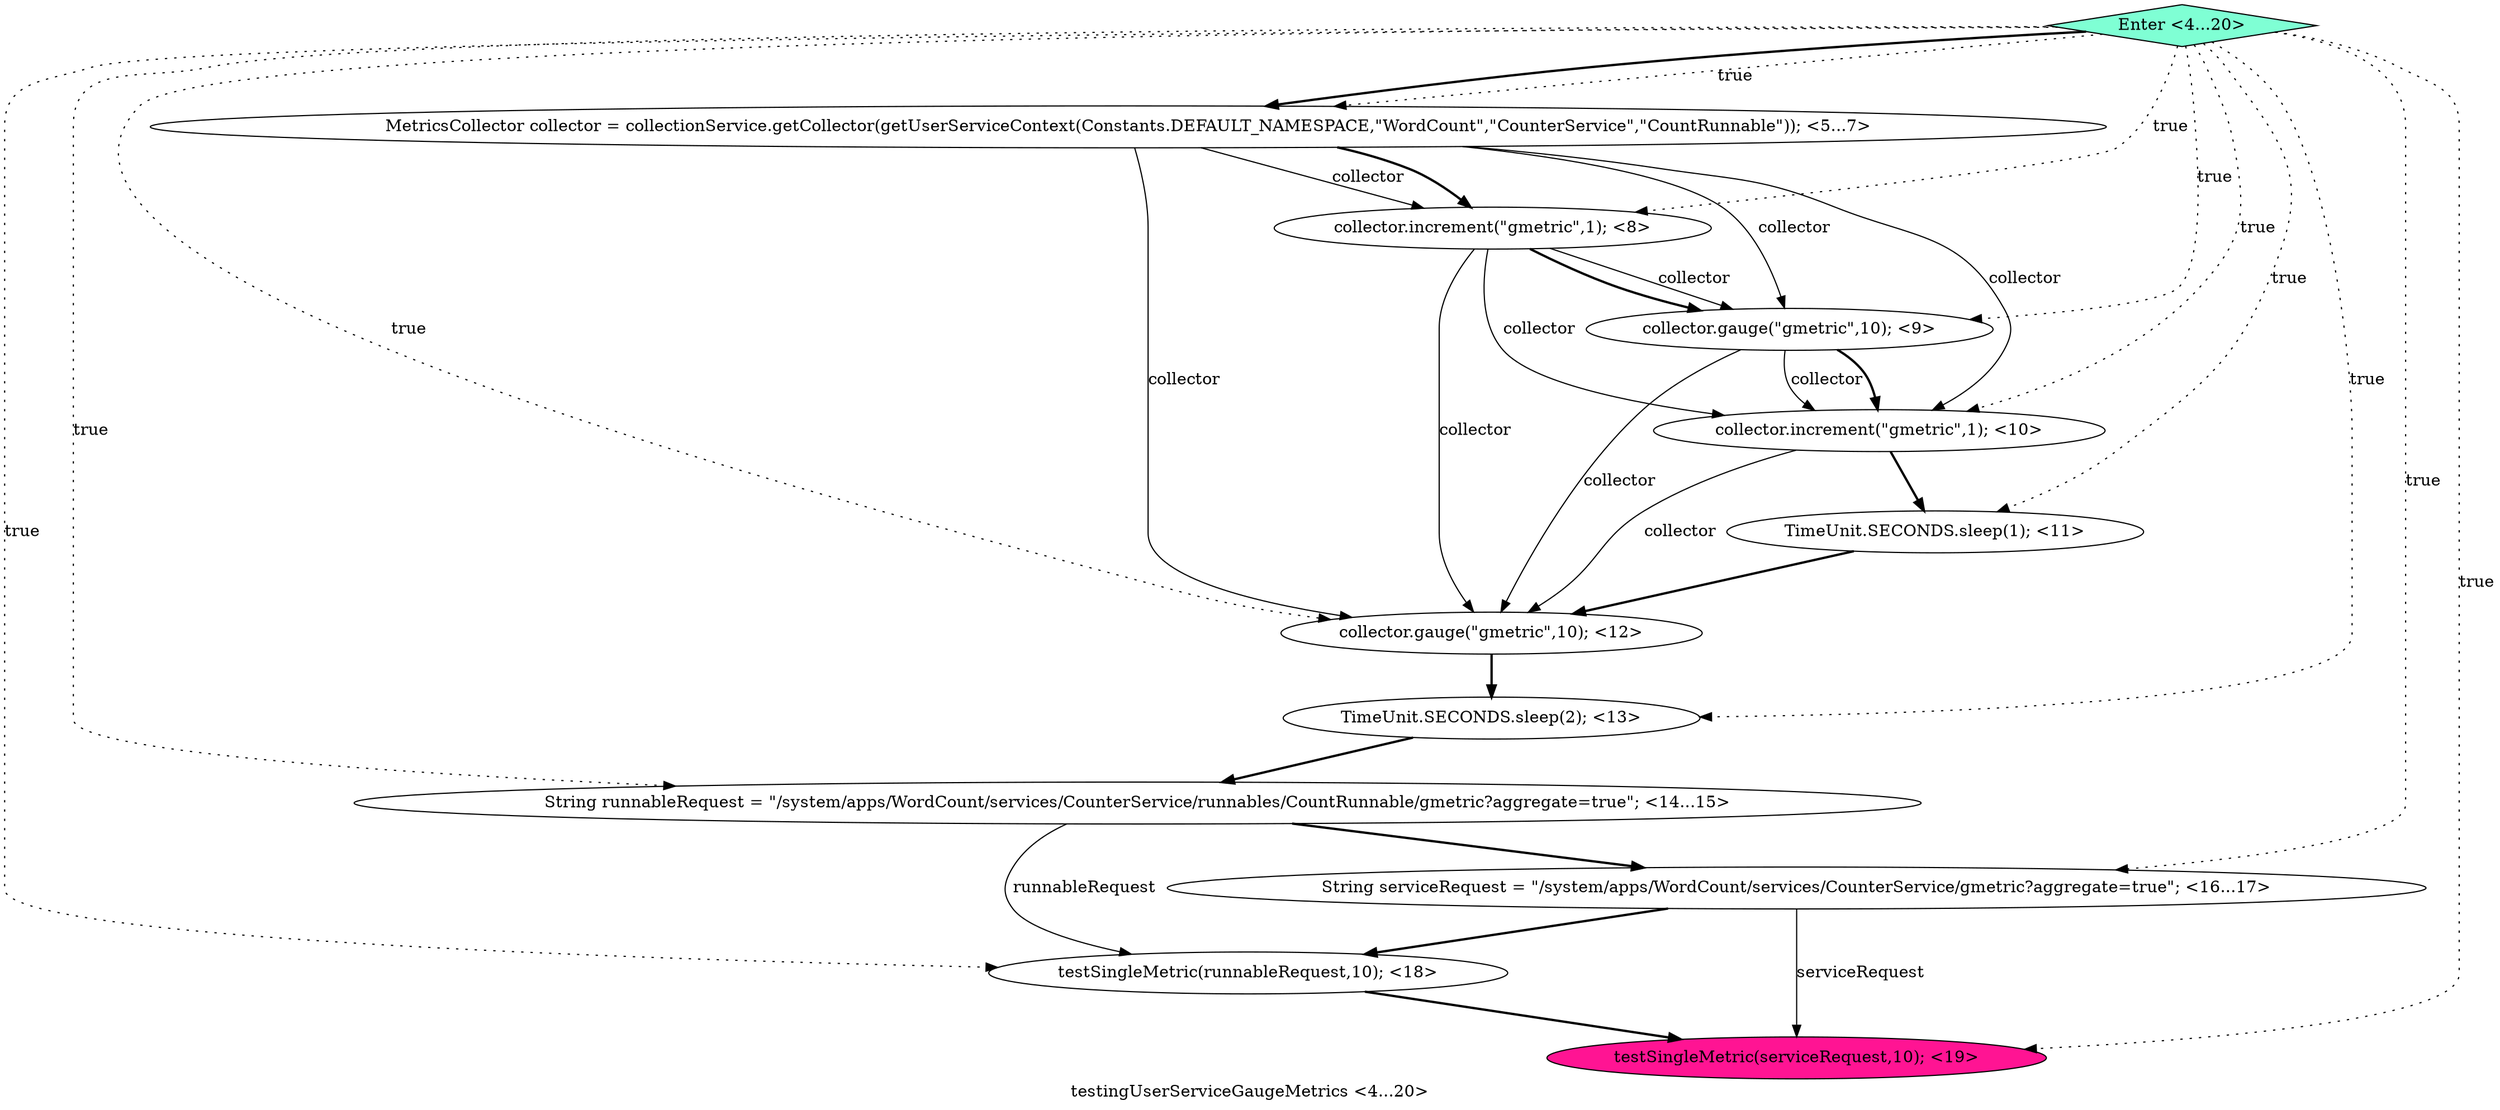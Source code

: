 digraph PDG {
label = "testingUserServiceGaugeMetrics <4...20>";
0.6 [style = filled, label = "TimeUnit.SECONDS.sleep(2); <13>", fillcolor = white, shape = ellipse];
0.8 [style = filled, label = "String serviceRequest = \"/system/apps/WordCount/services/CounterService/gmetric?aggregate=true\"; <16...17>", fillcolor = white, shape = ellipse];
0.1 [style = filled, label = "collector.increment(\"gmetric\",1); <8>", fillcolor = white, shape = ellipse];
0.9 [style = filled, label = "testSingleMetric(runnableRequest,10); <18>", fillcolor = white, shape = ellipse];
0.10 [style = filled, label = "testSingleMetric(serviceRequest,10); <19>", fillcolor = deeppink, shape = ellipse];
0.4 [style = filled, label = "TimeUnit.SECONDS.sleep(1); <11>", fillcolor = white, shape = ellipse];
0.0 [style = filled, label = "MetricsCollector collector = collectionService.getCollector(getUserServiceContext(Constants.DEFAULT_NAMESPACE,\"WordCount\",\"CounterService\",\"CountRunnable\")); <5...7>", fillcolor = white, shape = ellipse];
0.3 [style = filled, label = "collector.increment(\"gmetric\",1); <10>", fillcolor = white, shape = ellipse];
0.5 [style = filled, label = "collector.gauge(\"gmetric\",10); <12>", fillcolor = white, shape = ellipse];
0.7 [style = filled, label = "String runnableRequest = \"/system/apps/WordCount/services/CounterService/runnables/CountRunnable/gmetric?aggregate=true\"; <14...15>", fillcolor = white, shape = ellipse];
0.11 [style = filled, label = "Enter <4...20>", fillcolor = aquamarine, shape = diamond];
0.2 [style = filled, label = "collector.gauge(\"gmetric\",10); <9>", fillcolor = white, shape = ellipse];
0.0 -> 0.1 [style = solid, label="collector"];
0.0 -> 0.1 [style = bold, label=""];
0.0 -> 0.2 [style = solid, label="collector"];
0.0 -> 0.3 [style = solid, label="collector"];
0.0 -> 0.5 [style = solid, label="collector"];
0.1 -> 0.2 [style = solid, label="collector"];
0.1 -> 0.2 [style = bold, label=""];
0.1 -> 0.3 [style = solid, label="collector"];
0.1 -> 0.5 [style = solid, label="collector"];
0.2 -> 0.3 [style = solid, label="collector"];
0.2 -> 0.3 [style = bold, label=""];
0.2 -> 0.5 [style = solid, label="collector"];
0.3 -> 0.4 [style = bold, label=""];
0.3 -> 0.5 [style = solid, label="collector"];
0.4 -> 0.5 [style = bold, label=""];
0.5 -> 0.6 [style = bold, label=""];
0.6 -> 0.7 [style = bold, label=""];
0.7 -> 0.8 [style = bold, label=""];
0.7 -> 0.9 [style = solid, label="runnableRequest"];
0.8 -> 0.9 [style = bold, label=""];
0.8 -> 0.10 [style = solid, label="serviceRequest"];
0.9 -> 0.10 [style = bold, label=""];
0.11 -> 0.0 [style = dotted, label="true"];
0.11 -> 0.0 [style = bold, label=""];
0.11 -> 0.1 [style = dotted, label="true"];
0.11 -> 0.2 [style = dotted, label="true"];
0.11 -> 0.3 [style = dotted, label="true"];
0.11 -> 0.4 [style = dotted, label="true"];
0.11 -> 0.5 [style = dotted, label="true"];
0.11 -> 0.6 [style = dotted, label="true"];
0.11 -> 0.7 [style = dotted, label="true"];
0.11 -> 0.8 [style = dotted, label="true"];
0.11 -> 0.9 [style = dotted, label="true"];
0.11 -> 0.10 [style = dotted, label="true"];
}
